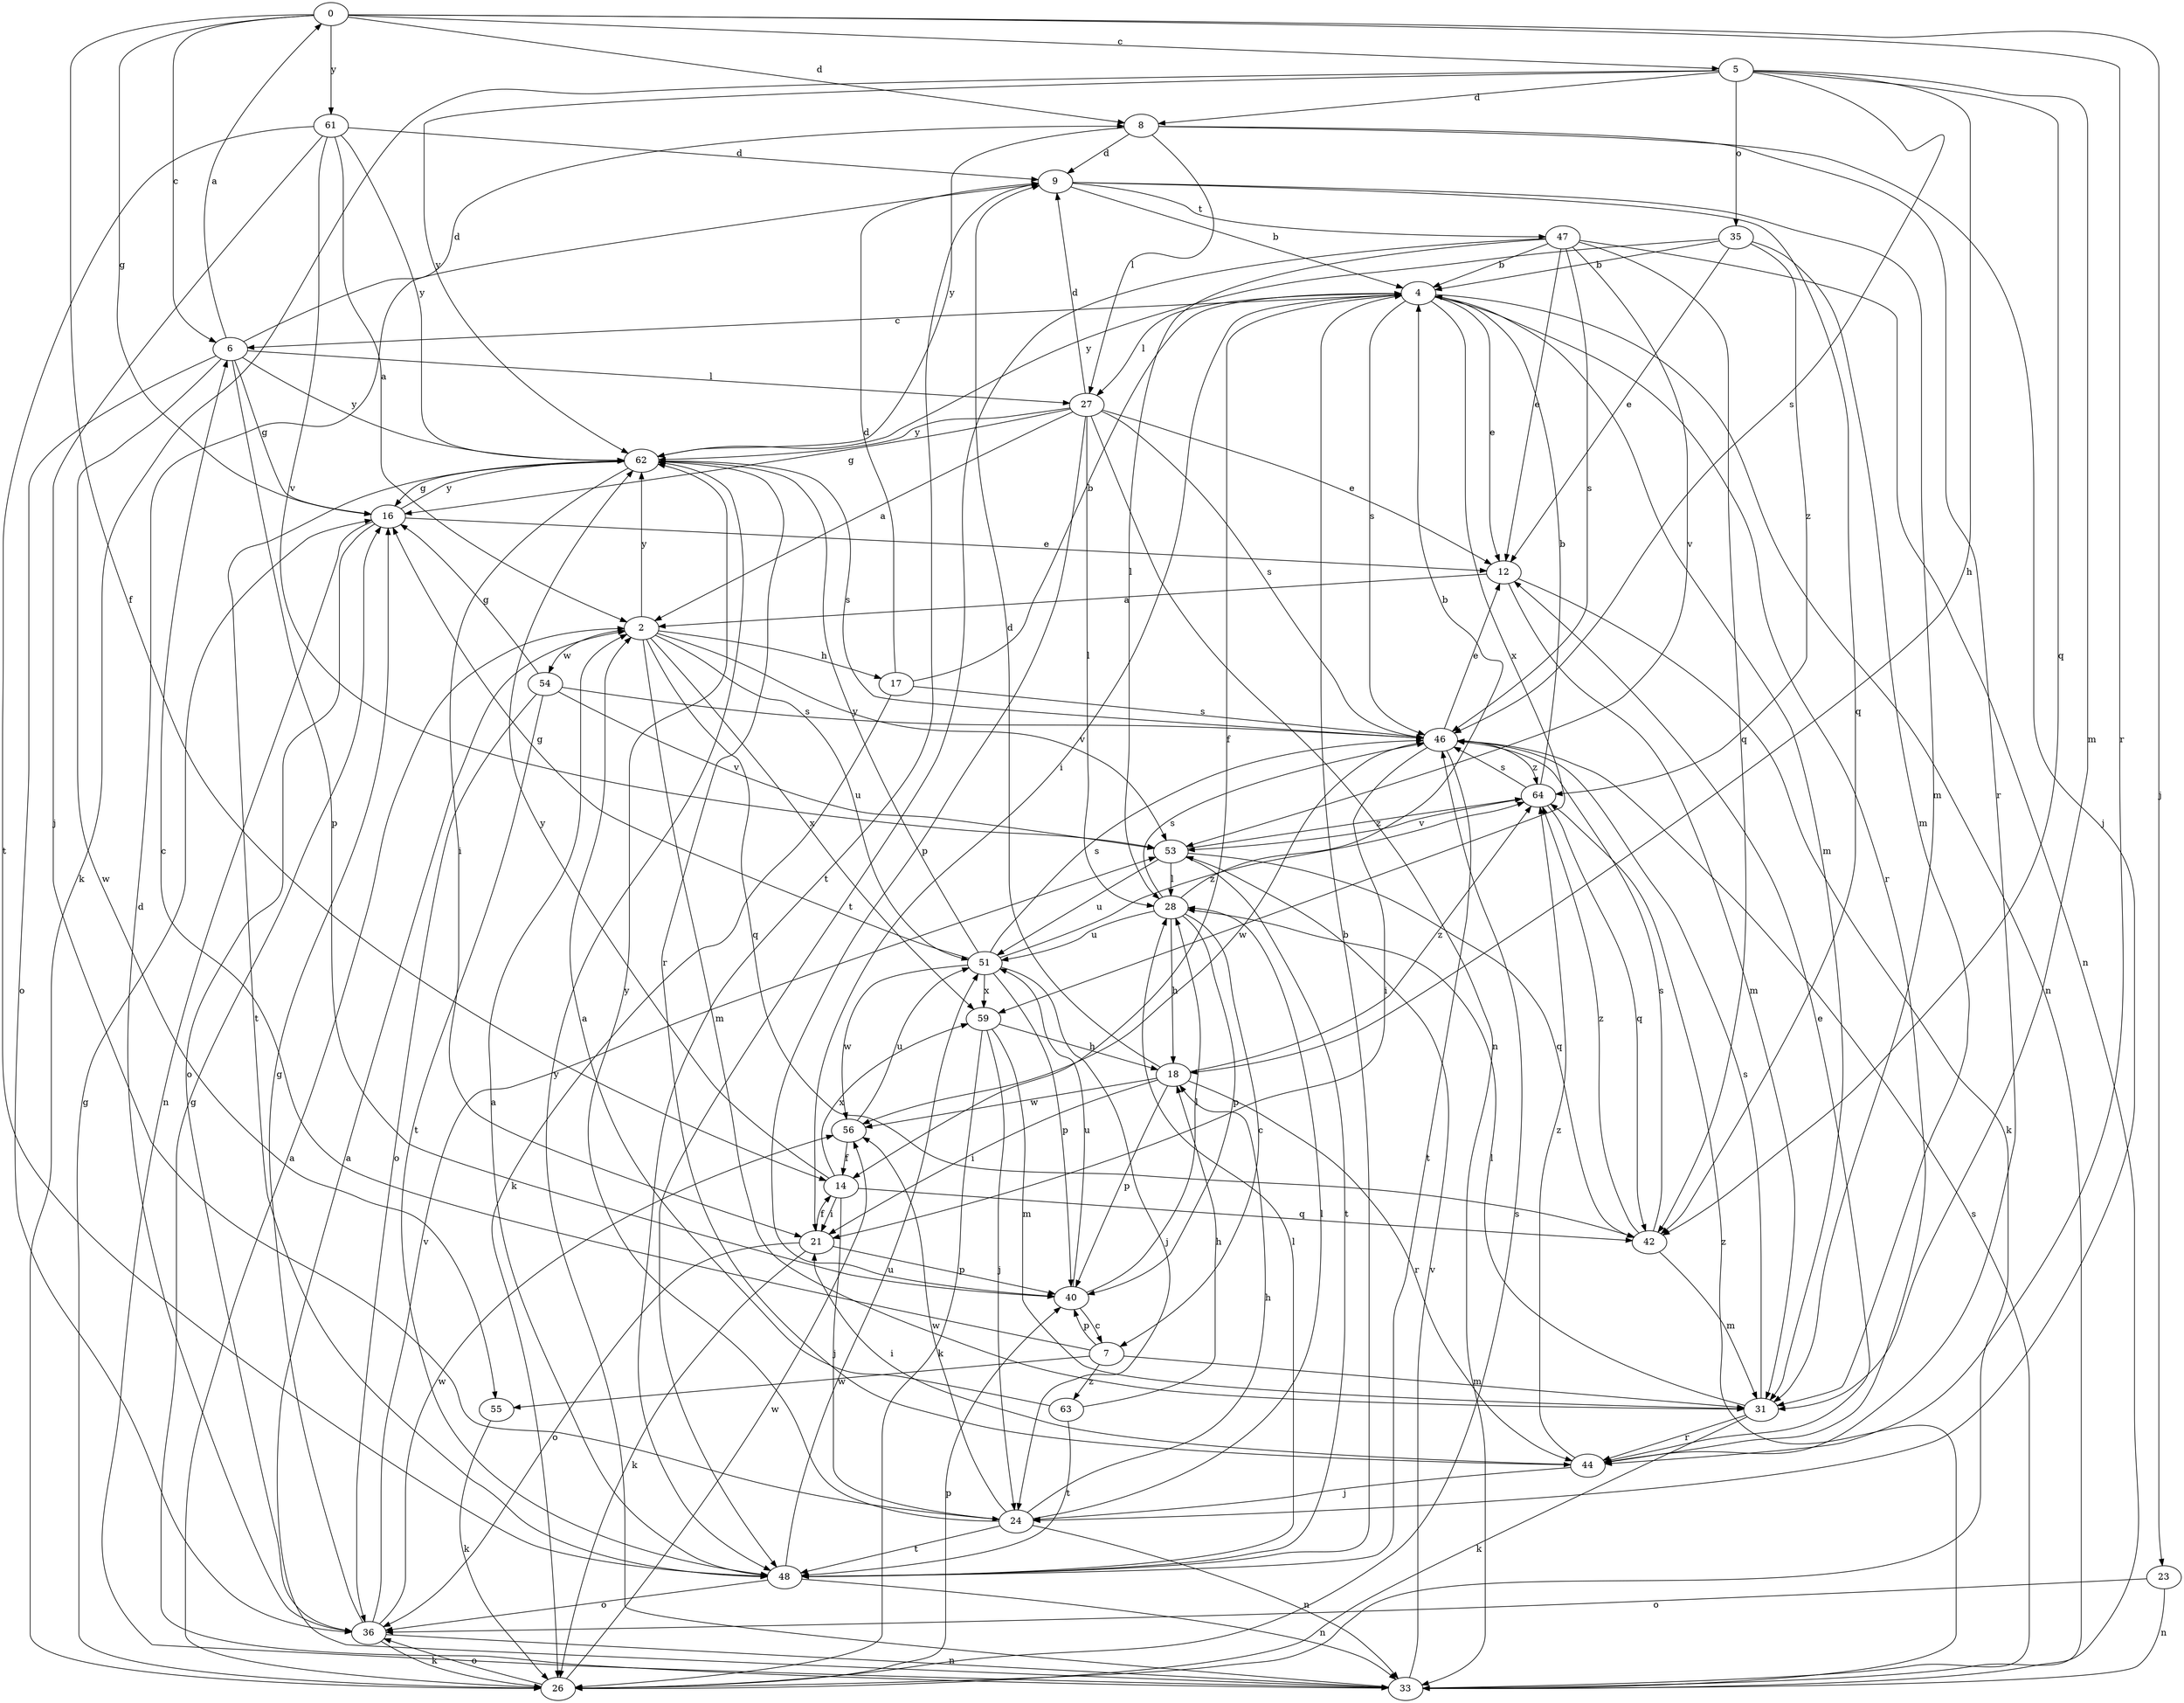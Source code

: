 strict digraph  {
0;
2;
4;
5;
6;
7;
8;
9;
12;
14;
16;
17;
18;
21;
23;
24;
26;
27;
28;
31;
33;
35;
36;
40;
42;
44;
46;
47;
48;
51;
53;
54;
55;
56;
59;
61;
62;
63;
64;
0 -> 5  [label=c];
0 -> 6  [label=c];
0 -> 8  [label=d];
0 -> 14  [label=f];
0 -> 16  [label=g];
0 -> 23  [label=j];
0 -> 44  [label=r];
0 -> 61  [label=y];
2 -> 17  [label=h];
2 -> 31  [label=m];
2 -> 42  [label=q];
2 -> 51  [label=u];
2 -> 53  [label=v];
2 -> 54  [label=w];
2 -> 59  [label=x];
2 -> 62  [label=y];
4 -> 6  [label=c];
4 -> 12  [label=e];
4 -> 14  [label=f];
4 -> 21  [label=i];
4 -> 27  [label=l];
4 -> 31  [label=m];
4 -> 33  [label=n];
4 -> 44  [label=r];
4 -> 46  [label=s];
4 -> 59  [label=x];
5 -> 8  [label=d];
5 -> 18  [label=h];
5 -> 26  [label=k];
5 -> 31  [label=m];
5 -> 35  [label=o];
5 -> 42  [label=q];
5 -> 46  [label=s];
5 -> 62  [label=y];
6 -> 0  [label=a];
6 -> 8  [label=d];
6 -> 16  [label=g];
6 -> 27  [label=l];
6 -> 36  [label=o];
6 -> 40  [label=p];
6 -> 55  [label=w];
6 -> 62  [label=y];
7 -> 6  [label=c];
7 -> 31  [label=m];
7 -> 40  [label=p];
7 -> 55  [label=w];
7 -> 63  [label=z];
8 -> 9  [label=d];
8 -> 24  [label=j];
8 -> 27  [label=l];
8 -> 44  [label=r];
8 -> 62  [label=y];
9 -> 4  [label=b];
9 -> 31  [label=m];
9 -> 42  [label=q];
9 -> 47  [label=t];
9 -> 48  [label=t];
12 -> 2  [label=a];
12 -> 26  [label=k];
12 -> 31  [label=m];
14 -> 21  [label=i];
14 -> 24  [label=j];
14 -> 42  [label=q];
14 -> 59  [label=x];
14 -> 62  [label=y];
16 -> 12  [label=e];
16 -> 33  [label=n];
16 -> 36  [label=o];
16 -> 62  [label=y];
17 -> 4  [label=b];
17 -> 9  [label=d];
17 -> 26  [label=k];
17 -> 46  [label=s];
18 -> 9  [label=d];
18 -> 21  [label=i];
18 -> 40  [label=p];
18 -> 44  [label=r];
18 -> 56  [label=w];
18 -> 64  [label=z];
21 -> 14  [label=f];
21 -> 26  [label=k];
21 -> 36  [label=o];
21 -> 40  [label=p];
23 -> 33  [label=n];
23 -> 36  [label=o];
24 -> 18  [label=h];
24 -> 28  [label=l];
24 -> 33  [label=n];
24 -> 48  [label=t];
24 -> 56  [label=w];
24 -> 62  [label=y];
26 -> 2  [label=a];
26 -> 16  [label=g];
26 -> 36  [label=o];
26 -> 40  [label=p];
26 -> 46  [label=s];
26 -> 56  [label=w];
27 -> 2  [label=a];
27 -> 9  [label=d];
27 -> 12  [label=e];
27 -> 16  [label=g];
27 -> 28  [label=l];
27 -> 33  [label=n];
27 -> 40  [label=p];
27 -> 46  [label=s];
27 -> 62  [label=y];
28 -> 4  [label=b];
28 -> 7  [label=c];
28 -> 18  [label=h];
28 -> 40  [label=p];
28 -> 46  [label=s];
28 -> 51  [label=u];
31 -> 26  [label=k];
31 -> 28  [label=l];
31 -> 44  [label=r];
31 -> 46  [label=s];
33 -> 2  [label=a];
33 -> 16  [label=g];
33 -> 46  [label=s];
33 -> 53  [label=v];
33 -> 62  [label=y];
33 -> 64  [label=z];
35 -> 4  [label=b];
35 -> 12  [label=e];
35 -> 31  [label=m];
35 -> 62  [label=y];
35 -> 64  [label=z];
36 -> 9  [label=d];
36 -> 16  [label=g];
36 -> 26  [label=k];
36 -> 33  [label=n];
36 -> 53  [label=v];
36 -> 56  [label=w];
40 -> 7  [label=c];
40 -> 28  [label=l];
40 -> 51  [label=u];
42 -> 31  [label=m];
42 -> 46  [label=s];
42 -> 64  [label=z];
44 -> 12  [label=e];
44 -> 21  [label=i];
44 -> 24  [label=j];
44 -> 64  [label=z];
46 -> 12  [label=e];
46 -> 21  [label=i];
46 -> 48  [label=t];
46 -> 56  [label=w];
46 -> 64  [label=z];
47 -> 4  [label=b];
47 -> 12  [label=e];
47 -> 28  [label=l];
47 -> 33  [label=n];
47 -> 42  [label=q];
47 -> 46  [label=s];
47 -> 48  [label=t];
47 -> 53  [label=v];
48 -> 2  [label=a];
48 -> 4  [label=b];
48 -> 28  [label=l];
48 -> 33  [label=n];
48 -> 36  [label=o];
48 -> 51  [label=u];
51 -> 16  [label=g];
51 -> 24  [label=j];
51 -> 40  [label=p];
51 -> 46  [label=s];
51 -> 56  [label=w];
51 -> 59  [label=x];
51 -> 62  [label=y];
51 -> 64  [label=z];
53 -> 28  [label=l];
53 -> 42  [label=q];
53 -> 48  [label=t];
53 -> 51  [label=u];
53 -> 64  [label=z];
54 -> 16  [label=g];
54 -> 36  [label=o];
54 -> 46  [label=s];
54 -> 48  [label=t];
54 -> 53  [label=v];
55 -> 26  [label=k];
56 -> 14  [label=f];
56 -> 51  [label=u];
59 -> 18  [label=h];
59 -> 24  [label=j];
59 -> 26  [label=k];
59 -> 31  [label=m];
61 -> 2  [label=a];
61 -> 9  [label=d];
61 -> 24  [label=j];
61 -> 48  [label=t];
61 -> 53  [label=v];
61 -> 62  [label=y];
62 -> 16  [label=g];
62 -> 21  [label=i];
62 -> 44  [label=r];
62 -> 46  [label=s];
62 -> 48  [label=t];
63 -> 2  [label=a];
63 -> 18  [label=h];
63 -> 48  [label=t];
64 -> 4  [label=b];
64 -> 42  [label=q];
64 -> 46  [label=s];
64 -> 53  [label=v];
}
